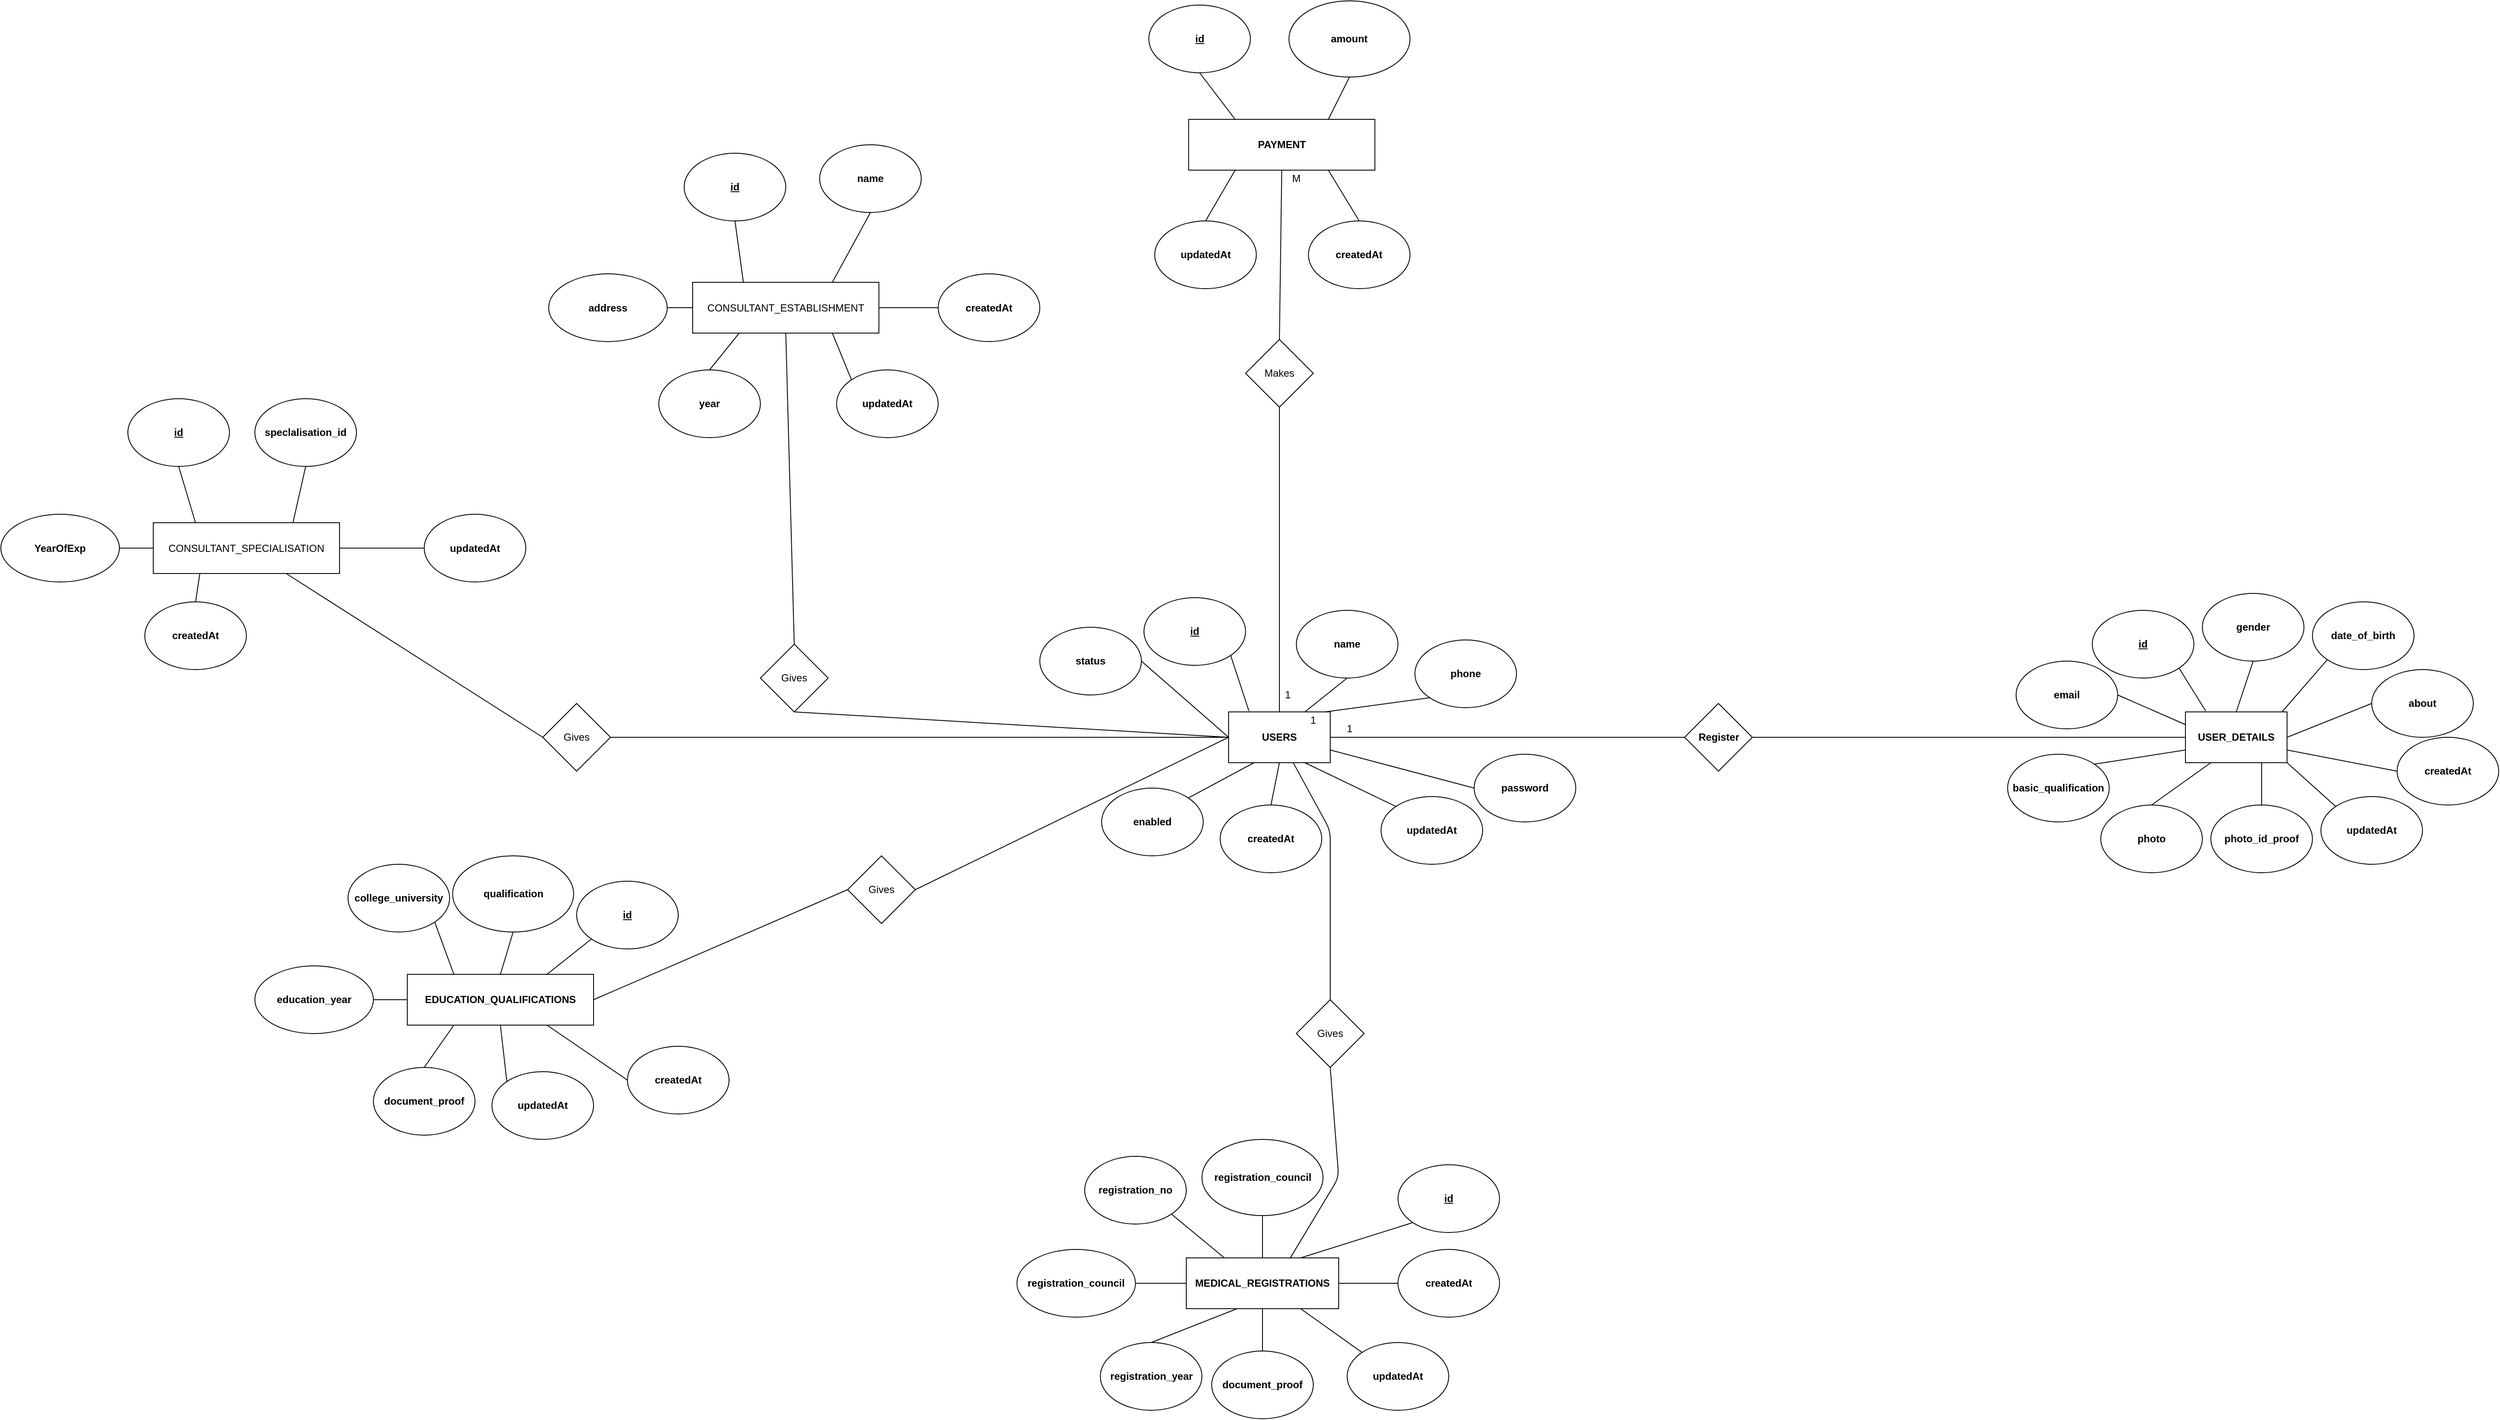 <mxfile version="14.4.8" type="github">
  <diagram id="xCUNFjOkvXkAdmCDQcSl" name="Page-1">
    <mxGraphModel dx="5246" dy="2993" grid="1" gridSize="10" guides="1" tooltips="1" connect="1" arrows="1" fold="1" page="1" pageScale="1" pageWidth="827" pageHeight="1169" math="0" shadow="0">
      <root>
        <mxCell id="0" />
        <mxCell id="1" parent="0" />
        <mxCell id="mNS4h6scgJhuOr-iy2WU-1" value="&lt;b&gt;status&lt;/b&gt;" style="ellipse;whiteSpace=wrap;html=1;" parent="1" vertex="1">
          <mxGeometry x="-413" y="-130" width="120" height="80" as="geometry" />
        </mxCell>
        <mxCell id="mNS4h6scgJhuOr-iy2WU-2" value="&lt;span&gt;&lt;b&gt;USERS&lt;/b&gt;&lt;/span&gt;" style="rounded=0;whiteSpace=wrap;html=1;" parent="1" vertex="1">
          <mxGeometry x="-190" y="-30" width="120" height="60" as="geometry" />
        </mxCell>
        <mxCell id="mNS4h6scgJhuOr-iy2WU-3" value="" style="endArrow=none;html=1;entryX=0;entryY=0.5;entryDx=0;entryDy=0;exitX=1;exitY=0.5;exitDx=0;exitDy=0;" parent="1" source="mNS4h6scgJhuOr-iy2WU-1" target="mNS4h6scgJhuOr-iy2WU-2" edge="1">
          <mxGeometry width="50" height="50" relative="1" as="geometry">
            <mxPoint x="-270" y="310" as="sourcePoint" />
            <mxPoint x="-220" y="260" as="targetPoint" />
          </mxGeometry>
        </mxCell>
        <mxCell id="mNS4h6scgJhuOr-iy2WU-4" value="" style="endArrow=none;html=1;entryX=0.5;entryY=1;entryDx=0;entryDy=0;exitX=0.75;exitY=0;exitDx=0;exitDy=0;" parent="1" source="mNS4h6scgJhuOr-iy2WU-2" target="mNS4h6scgJhuOr-iy2WU-17" edge="1">
          <mxGeometry width="50" height="50" relative="1" as="geometry">
            <mxPoint x="-250" y="-20" as="sourcePoint" />
            <mxPoint x="-200" y="-70" as="targetPoint" />
          </mxGeometry>
        </mxCell>
        <mxCell id="mNS4h6scgJhuOr-iy2WU-5" value="" style="endArrow=none;html=1;entryX=0;entryY=0.5;entryDx=0;entryDy=0;exitX=1;exitY=0.75;exitDx=0;exitDy=0;" parent="1" source="mNS4h6scgJhuOr-iy2WU-2" target="mNS4h6scgJhuOr-iy2WU-12" edge="1">
          <mxGeometry width="50" height="50" relative="1" as="geometry">
            <mxPoint x="-130" y="250" as="sourcePoint" />
            <mxPoint x="-80" y="200" as="targetPoint" />
          </mxGeometry>
        </mxCell>
        <mxCell id="mNS4h6scgJhuOr-iy2WU-6" value="" style="endArrow=none;html=1;entryX=0.5;entryY=1;entryDx=0;entryDy=0;exitX=0.5;exitY=0;exitDx=0;exitDy=0;" parent="1" source="mNS4h6scgJhuOr-iy2WU-18" target="mNS4h6scgJhuOr-iy2WU-2" edge="1">
          <mxGeometry width="50" height="50" relative="1" as="geometry">
            <mxPoint x="-240" y="340" as="sourcePoint" />
            <mxPoint x="-190" y="290" as="targetPoint" />
          </mxGeometry>
        </mxCell>
        <mxCell id="mNS4h6scgJhuOr-iy2WU-7" value="" style="endArrow=none;html=1;entryX=1;entryY=1;entryDx=0;entryDy=0;exitX=0.2;exitY=-0.017;exitDx=0;exitDy=0;exitPerimeter=0;" parent="1" source="mNS4h6scgJhuOr-iy2WU-2" target="mNS4h6scgJhuOr-iy2WU-16" edge="1">
          <mxGeometry width="50" height="50" relative="1" as="geometry">
            <mxPoint x="-230" y="350" as="sourcePoint" />
            <mxPoint x="-180" y="300" as="targetPoint" />
          </mxGeometry>
        </mxCell>
        <mxCell id="mNS4h6scgJhuOr-iy2WU-8" value="" style="endArrow=none;html=1;entryX=0.75;entryY=1;entryDx=0;entryDy=0;exitX=0;exitY=0;exitDx=0;exitDy=0;" parent="1" source="mNS4h6scgJhuOr-iy2WU-14" target="mNS4h6scgJhuOr-iy2WU-2" edge="1">
          <mxGeometry width="50" height="50" relative="1" as="geometry">
            <mxPoint x="-220" y="360" as="sourcePoint" />
            <mxPoint x="-170" y="310" as="targetPoint" />
          </mxGeometry>
        </mxCell>
        <mxCell id="mNS4h6scgJhuOr-iy2WU-9" value="" style="endArrow=none;html=1;entryX=0.25;entryY=1;entryDx=0;entryDy=0;exitX=1;exitY=0;exitDx=0;exitDy=0;" parent="1" source="mNS4h6scgJhuOr-iy2WU-13" target="mNS4h6scgJhuOr-iy2WU-2" edge="1">
          <mxGeometry width="50" height="50" relative="1" as="geometry">
            <mxPoint x="-220" y="220" as="sourcePoint" />
            <mxPoint x="-170" y="170" as="targetPoint" />
          </mxGeometry>
        </mxCell>
        <mxCell id="mNS4h6scgJhuOr-iy2WU-10" value="" style="endArrow=none;html=1;entryX=0;entryY=1;entryDx=0;entryDy=0;exitX=0.95;exitY=0;exitDx=0;exitDy=0;exitPerimeter=0;" parent="1" source="mNS4h6scgJhuOr-iy2WU-2" target="mNS4h6scgJhuOr-iy2WU-15" edge="1">
          <mxGeometry width="50" height="50" relative="1" as="geometry">
            <mxPoint x="-120" y="250" as="sourcePoint" />
            <mxPoint x="-70" y="200" as="targetPoint" />
          </mxGeometry>
        </mxCell>
        <mxCell id="mNS4h6scgJhuOr-iy2WU-12" value="&lt;b&gt;password&lt;/b&gt;" style="ellipse;whiteSpace=wrap;html=1;" parent="1" vertex="1">
          <mxGeometry x="100" y="20" width="120" height="80" as="geometry" />
        </mxCell>
        <mxCell id="mNS4h6scgJhuOr-iy2WU-13" value="&lt;b&gt;enabled&lt;/b&gt;" style="ellipse;whiteSpace=wrap;html=1;" parent="1" vertex="1">
          <mxGeometry x="-340" y="60" width="120" height="80" as="geometry" />
        </mxCell>
        <mxCell id="mNS4h6scgJhuOr-iy2WU-14" value="&lt;b&gt;updatedAt&lt;/b&gt;" style="ellipse;whiteSpace=wrap;html=1;" parent="1" vertex="1">
          <mxGeometry x="-10" y="70" width="120" height="80" as="geometry" />
        </mxCell>
        <mxCell id="mNS4h6scgJhuOr-iy2WU-15" value="&lt;b&gt;phone&lt;/b&gt;" style="ellipse;whiteSpace=wrap;html=1;" parent="1" vertex="1">
          <mxGeometry x="30" y="-115" width="120" height="80" as="geometry" />
        </mxCell>
        <mxCell id="mNS4h6scgJhuOr-iy2WU-16" value="&lt;u&gt;&lt;b&gt;id&lt;/b&gt;&lt;/u&gt;" style="ellipse;whiteSpace=wrap;html=1;" parent="1" vertex="1">
          <mxGeometry x="-290" y="-165" width="120" height="80" as="geometry" />
        </mxCell>
        <mxCell id="mNS4h6scgJhuOr-iy2WU-17" value="&lt;b&gt;name&lt;/b&gt;" style="ellipse;whiteSpace=wrap;html=1;" parent="1" vertex="1">
          <mxGeometry x="-110" y="-150" width="120" height="80" as="geometry" />
        </mxCell>
        <mxCell id="mNS4h6scgJhuOr-iy2WU-18" value="&lt;b&gt;createdAt&lt;/b&gt;" style="ellipse;whiteSpace=wrap;html=1;" parent="1" vertex="1">
          <mxGeometry x="-200" y="80" width="120" height="80" as="geometry" />
        </mxCell>
        <mxCell id="mNS4h6scgJhuOr-iy2WU-19" value="&lt;b&gt;email&lt;/b&gt;" style="ellipse;whiteSpace=wrap;html=1;" parent="1" vertex="1">
          <mxGeometry x="740" y="-90" width="120" height="80" as="geometry" />
        </mxCell>
        <mxCell id="mNS4h6scgJhuOr-iy2WU-20" value="&lt;span&gt;&lt;b&gt;USER_DETAILS&lt;/b&gt;&lt;/span&gt;" style="rounded=0;whiteSpace=wrap;html=1;" parent="1" vertex="1">
          <mxGeometry x="940" y="-30" width="120" height="60" as="geometry" />
        </mxCell>
        <mxCell id="mNS4h6scgJhuOr-iy2WU-21" value="" style="endArrow=none;html=1;entryX=0;entryY=0.25;entryDx=0;entryDy=0;exitX=1;exitY=0.5;exitDx=0;exitDy=0;" parent="1" source="mNS4h6scgJhuOr-iy2WU-19" target="mNS4h6scgJhuOr-iy2WU-20" edge="1">
          <mxGeometry width="50" height="50" relative="1" as="geometry">
            <mxPoint x="860" y="310" as="sourcePoint" />
            <mxPoint x="910" y="260" as="targetPoint" />
          </mxGeometry>
        </mxCell>
        <mxCell id="mNS4h6scgJhuOr-iy2WU-22" value="" style="endArrow=none;html=1;entryX=0.5;entryY=1;entryDx=0;entryDy=0;exitX=0.5;exitY=0;exitDx=0;exitDy=0;" parent="1" source="mNS4h6scgJhuOr-iy2WU-20" target="mNS4h6scgJhuOr-iy2WU-34" edge="1">
          <mxGeometry width="50" height="50" relative="1" as="geometry">
            <mxPoint x="880" y="-20" as="sourcePoint" />
            <mxPoint x="930" y="-70" as="targetPoint" />
          </mxGeometry>
        </mxCell>
        <mxCell id="mNS4h6scgJhuOr-iy2WU-23" value="" style="endArrow=none;html=1;entryX=0;entryY=0.5;entryDx=0;entryDy=0;exitX=1;exitY=0.5;exitDx=0;exitDy=0;" parent="1" source="mNS4h6scgJhuOr-iy2WU-20" target="mNS4h6scgJhuOr-iy2WU-29" edge="1">
          <mxGeometry width="50" height="50" relative="1" as="geometry">
            <mxPoint x="1000" y="250" as="sourcePoint" />
            <mxPoint x="1050" y="200" as="targetPoint" />
          </mxGeometry>
        </mxCell>
        <mxCell id="mNS4h6scgJhuOr-iy2WU-24" value="" style="endArrow=none;html=1;entryX=0.25;entryY=1;entryDx=0;entryDy=0;exitX=0.5;exitY=0;exitDx=0;exitDy=0;" parent="1" source="mNS4h6scgJhuOr-iy2WU-35" target="mNS4h6scgJhuOr-iy2WU-20" edge="1">
          <mxGeometry width="50" height="50" relative="1" as="geometry">
            <mxPoint x="890" y="340" as="sourcePoint" />
            <mxPoint x="940" y="290" as="targetPoint" />
          </mxGeometry>
        </mxCell>
        <mxCell id="mNS4h6scgJhuOr-iy2WU-25" value="" style="endArrow=none;html=1;entryX=1;entryY=1;entryDx=0;entryDy=0;exitX=0.2;exitY=-0.017;exitDx=0;exitDy=0;exitPerimeter=0;" parent="1" source="mNS4h6scgJhuOr-iy2WU-20" target="mNS4h6scgJhuOr-iy2WU-33" edge="1">
          <mxGeometry width="50" height="50" relative="1" as="geometry">
            <mxPoint x="900" y="350" as="sourcePoint" />
            <mxPoint x="950" y="300" as="targetPoint" />
          </mxGeometry>
        </mxCell>
        <mxCell id="mNS4h6scgJhuOr-iy2WU-26" value="" style="endArrow=none;html=1;entryX=0.75;entryY=1;entryDx=0;entryDy=0;exitX=0.5;exitY=0;exitDx=0;exitDy=0;" parent="1" source="mNS4h6scgJhuOr-iy2WU-31" target="mNS4h6scgJhuOr-iy2WU-20" edge="1">
          <mxGeometry width="50" height="50" relative="1" as="geometry">
            <mxPoint x="910" y="360" as="sourcePoint" />
            <mxPoint x="960" y="310" as="targetPoint" />
          </mxGeometry>
        </mxCell>
        <mxCell id="mNS4h6scgJhuOr-iy2WU-27" value="" style="endArrow=none;html=1;entryX=0;entryY=0.75;entryDx=0;entryDy=0;exitX=1;exitY=0;exitDx=0;exitDy=0;" parent="1" source="mNS4h6scgJhuOr-iy2WU-30" target="mNS4h6scgJhuOr-iy2WU-20" edge="1">
          <mxGeometry width="50" height="50" relative="1" as="geometry">
            <mxPoint x="910" y="220" as="sourcePoint" />
            <mxPoint x="960" y="170" as="targetPoint" />
          </mxGeometry>
        </mxCell>
        <mxCell id="mNS4h6scgJhuOr-iy2WU-28" value="" style="endArrow=none;html=1;entryX=0;entryY=1;entryDx=0;entryDy=0;exitX=0.95;exitY=0;exitDx=0;exitDy=0;exitPerimeter=0;" parent="1" source="mNS4h6scgJhuOr-iy2WU-20" target="mNS4h6scgJhuOr-iy2WU-32" edge="1">
          <mxGeometry width="50" height="50" relative="1" as="geometry">
            <mxPoint x="1010" y="250" as="sourcePoint" />
            <mxPoint x="1060" y="200" as="targetPoint" />
          </mxGeometry>
        </mxCell>
        <mxCell id="mNS4h6scgJhuOr-iy2WU-29" value="&lt;b&gt;about&lt;/b&gt;" style="ellipse;whiteSpace=wrap;html=1;" parent="1" vertex="1">
          <mxGeometry x="1160" y="-80" width="120" height="80" as="geometry" />
        </mxCell>
        <mxCell id="mNS4h6scgJhuOr-iy2WU-30" value="&lt;b&gt;basic_qualification&lt;/b&gt;" style="ellipse;whiteSpace=wrap;html=1;" parent="1" vertex="1">
          <mxGeometry x="730" y="20" width="120" height="80" as="geometry" />
        </mxCell>
        <mxCell id="mNS4h6scgJhuOr-iy2WU-31" value="&lt;b&gt;photo_id_proof&lt;/b&gt;" style="ellipse;whiteSpace=wrap;html=1;" parent="1" vertex="1">
          <mxGeometry x="970" y="80" width="120" height="80" as="geometry" />
        </mxCell>
        <mxCell id="mNS4h6scgJhuOr-iy2WU-32" value="&lt;b&gt;date_of_birth&lt;/b&gt;" style="ellipse;whiteSpace=wrap;html=1;" parent="1" vertex="1">
          <mxGeometry x="1090" y="-160" width="120" height="80" as="geometry" />
        </mxCell>
        <mxCell id="mNS4h6scgJhuOr-iy2WU-33" value="&lt;u&gt;&lt;b&gt;id&lt;/b&gt;&lt;/u&gt;" style="ellipse;whiteSpace=wrap;html=1;" parent="1" vertex="1">
          <mxGeometry x="830" y="-150" width="120" height="80" as="geometry" />
        </mxCell>
        <mxCell id="mNS4h6scgJhuOr-iy2WU-34" value="&lt;b&gt;gender&lt;/b&gt;" style="ellipse;whiteSpace=wrap;html=1;" parent="1" vertex="1">
          <mxGeometry x="960" y="-170" width="120" height="80" as="geometry" />
        </mxCell>
        <mxCell id="mNS4h6scgJhuOr-iy2WU-35" value="&lt;b&gt;photo&lt;/b&gt;" style="ellipse;whiteSpace=wrap;html=1;" parent="1" vertex="1">
          <mxGeometry x="840" y="80" width="120" height="80" as="geometry" />
        </mxCell>
        <mxCell id="mNS4h6scgJhuOr-iy2WU-36" value="&lt;b&gt;updatedAt&lt;/b&gt;" style="ellipse;whiteSpace=wrap;html=1;" parent="1" vertex="1">
          <mxGeometry x="1100" y="70" width="120" height="80" as="geometry" />
        </mxCell>
        <mxCell id="mNS4h6scgJhuOr-iy2WU-37" value="" style="endArrow=none;html=1;entryX=1;entryY=1;entryDx=0;entryDy=0;exitX=0;exitY=0;exitDx=0;exitDy=0;" parent="1" source="mNS4h6scgJhuOr-iy2WU-36" target="mNS4h6scgJhuOr-iy2WU-20" edge="1">
          <mxGeometry width="50" height="50" relative="1" as="geometry">
            <mxPoint x="1050" y="110" as="sourcePoint" />
            <mxPoint x="1040" y="40" as="targetPoint" />
          </mxGeometry>
        </mxCell>
        <mxCell id="mNS4h6scgJhuOr-iy2WU-38" value="&lt;b&gt;createdAt&lt;/b&gt;" style="ellipse;whiteSpace=wrap;html=1;" parent="1" vertex="1">
          <mxGeometry x="1190" width="120" height="80" as="geometry" />
        </mxCell>
        <mxCell id="mNS4h6scgJhuOr-iy2WU-39" value="" style="endArrow=none;html=1;entryX=1;entryY=0.75;entryDx=0;entryDy=0;exitX=0;exitY=0.5;exitDx=0;exitDy=0;" parent="1" source="mNS4h6scgJhuOr-iy2WU-38" target="mNS4h6scgJhuOr-iy2WU-20" edge="1">
          <mxGeometry width="50" height="50" relative="1" as="geometry">
            <mxPoint x="1190" y="30" as="sourcePoint" />
            <mxPoint x="1070" y="40" as="targetPoint" />
          </mxGeometry>
        </mxCell>
        <mxCell id="mNS4h6scgJhuOr-iy2WU-41" value="&lt;b&gt;MEDICAL_REGISTRATIONS&lt;/b&gt;" style="rounded=0;whiteSpace=wrap;html=1;" parent="1" vertex="1">
          <mxGeometry x="-240" y="615" width="180" height="60" as="geometry" />
        </mxCell>
        <mxCell id="mNS4h6scgJhuOr-iy2WU-43" value="" style="endArrow=none;html=1;entryX=1;entryY=1;entryDx=0;entryDy=0;exitX=0.25;exitY=0;exitDx=0;exitDy=0;" parent="1" source="mNS4h6scgJhuOr-iy2WU-41" target="mNS4h6scgJhuOr-iy2WU-55" edge="1">
          <mxGeometry width="50" height="50" relative="1" as="geometry">
            <mxPoint x="-280" y="625" as="sourcePoint" />
            <mxPoint x="-230" y="575" as="targetPoint" />
          </mxGeometry>
        </mxCell>
        <mxCell id="mNS4h6scgJhuOr-iy2WU-44" value="" style="endArrow=none;html=1;entryX=0;entryY=0.5;entryDx=0;entryDy=0;exitX=0;exitY=0.5;exitDx=0;exitDy=0;" parent="1" source="mNS4h6scgJhuOr-iy2WU-41" target="mNS4h6scgJhuOr-iy2WU-50" edge="1">
          <mxGeometry width="50" height="50" relative="1" as="geometry">
            <mxPoint x="-160" y="895" as="sourcePoint" />
            <mxPoint x="-110" y="845" as="targetPoint" />
          </mxGeometry>
        </mxCell>
        <mxCell id="mNS4h6scgJhuOr-iy2WU-45" value="" style="endArrow=none;html=1;exitX=0.5;exitY=0;exitDx=0;exitDy=0;entryX=0.5;entryY=1;entryDx=0;entryDy=0;" parent="1" source="mNS4h6scgJhuOr-iy2WU-56" target="mNS4h6scgJhuOr-iy2WU-41" edge="1">
          <mxGeometry width="50" height="50" relative="1" as="geometry">
            <mxPoint x="-270" y="985" as="sourcePoint" />
            <mxPoint x="-110" y="675" as="targetPoint" />
          </mxGeometry>
        </mxCell>
        <mxCell id="mNS4h6scgJhuOr-iy2WU-46" value="" style="endArrow=none;html=1;entryX=0;entryY=1;entryDx=0;entryDy=0;exitX=0.75;exitY=0;exitDx=0;exitDy=0;" parent="1" source="mNS4h6scgJhuOr-iy2WU-41" target="mNS4h6scgJhuOr-iy2WU-54" edge="1">
          <mxGeometry width="50" height="50" relative="1" as="geometry">
            <mxPoint x="-80" y="605" as="sourcePoint" />
            <mxPoint x="-210" y="945" as="targetPoint" />
          </mxGeometry>
        </mxCell>
        <mxCell id="mNS4h6scgJhuOr-iy2WU-47" value="" style="endArrow=none;html=1;exitX=0.5;exitY=0;exitDx=0;exitDy=0;" parent="1" source="mNS4h6scgJhuOr-iy2WU-52" edge="1">
          <mxGeometry width="50" height="50" relative="1" as="geometry">
            <mxPoint x="-250" y="1005" as="sourcePoint" />
            <mxPoint x="-180" y="675" as="targetPoint" />
          </mxGeometry>
        </mxCell>
        <mxCell id="mNS4h6scgJhuOr-iy2WU-49" value="" style="endArrow=none;html=1;entryX=0.5;entryY=1;entryDx=0;entryDy=0;exitX=0.5;exitY=0;exitDx=0;exitDy=0;" parent="1" source="mNS4h6scgJhuOr-iy2WU-41" target="mNS4h6scgJhuOr-iy2WU-53" edge="1">
          <mxGeometry width="50" height="50" relative="1" as="geometry">
            <mxPoint x="-150" y="895" as="sourcePoint" />
            <mxPoint x="-100" y="845" as="targetPoint" />
          </mxGeometry>
        </mxCell>
        <mxCell id="mNS4h6scgJhuOr-iy2WU-50" value="&lt;b&gt;registration_council&lt;/b&gt;" style="ellipse;whiteSpace=wrap;html=1;" parent="1" vertex="1">
          <mxGeometry x="-440" y="605" width="140" height="80" as="geometry" />
        </mxCell>
        <mxCell id="mNS4h6scgJhuOr-iy2WU-52" value="&lt;b&gt;registration_year&lt;/b&gt;" style="ellipse;whiteSpace=wrap;html=1;" parent="1" vertex="1">
          <mxGeometry x="-341.5" y="715" width="120" height="80" as="geometry" />
        </mxCell>
        <mxCell id="mNS4h6scgJhuOr-iy2WU-53" value="&lt;b&gt;registration_council&lt;/b&gt;" style="ellipse;whiteSpace=wrap;html=1;" parent="1" vertex="1">
          <mxGeometry x="-221.5" y="475" width="143" height="90" as="geometry" />
        </mxCell>
        <mxCell id="mNS4h6scgJhuOr-iy2WU-54" value="&lt;u&gt;&lt;b&gt;id&lt;/b&gt;&lt;/u&gt;" style="ellipse;whiteSpace=wrap;html=1;" parent="1" vertex="1">
          <mxGeometry x="10" y="505" width="120" height="80" as="geometry" />
        </mxCell>
        <mxCell id="mNS4h6scgJhuOr-iy2WU-55" value="&lt;b&gt;registration_no&lt;/b&gt;" style="ellipse;whiteSpace=wrap;html=1;" parent="1" vertex="1">
          <mxGeometry x="-360" y="495" width="120" height="80" as="geometry" />
        </mxCell>
        <mxCell id="mNS4h6scgJhuOr-iy2WU-56" value="&lt;b&gt;document_proof&lt;/b&gt;" style="ellipse;whiteSpace=wrap;html=1;" parent="1" vertex="1">
          <mxGeometry x="-210" y="725" width="120" height="80" as="geometry" />
        </mxCell>
        <mxCell id="mNS4h6scgJhuOr-iy2WU-57" value="&lt;b&gt;updatedAt&lt;/b&gt;" style="ellipse;whiteSpace=wrap;html=1;" parent="1" vertex="1">
          <mxGeometry x="-50" y="715" width="120" height="80" as="geometry" />
        </mxCell>
        <mxCell id="mNS4h6scgJhuOr-iy2WU-58" value="" style="endArrow=none;html=1;entryX=0.75;entryY=1;entryDx=0;entryDy=0;exitX=0;exitY=0;exitDx=0;exitDy=0;" parent="1" source="mNS4h6scgJhuOr-iy2WU-57" target="mNS4h6scgJhuOr-iy2WU-41" edge="1">
          <mxGeometry width="50" height="50" relative="1" as="geometry">
            <mxPoint x="-110" y="755" as="sourcePoint" />
            <mxPoint x="-120" y="685" as="targetPoint" />
          </mxGeometry>
        </mxCell>
        <mxCell id="mNS4h6scgJhuOr-iy2WU-59" value="&lt;b&gt;createdAt&lt;/b&gt;" style="ellipse;whiteSpace=wrap;html=1;" parent="1" vertex="1">
          <mxGeometry x="10" y="605" width="120" height="80" as="geometry" />
        </mxCell>
        <mxCell id="mNS4h6scgJhuOr-iy2WU-60" value="" style="endArrow=none;html=1;entryX=1;entryY=0.5;entryDx=0;entryDy=0;exitX=0;exitY=0.5;exitDx=0;exitDy=0;" parent="1" source="mNS4h6scgJhuOr-iy2WU-59" target="mNS4h6scgJhuOr-iy2WU-41" edge="1">
          <mxGeometry width="50" height="50" relative="1" as="geometry">
            <mxPoint x="30" y="675" as="sourcePoint" />
            <mxPoint x="-90" y="685" as="targetPoint" />
          </mxGeometry>
        </mxCell>
        <mxCell id="mNS4h6scgJhuOr-iy2WU-61" value="&lt;b&gt;EDUCATION_QUALIFICATIONS&lt;/b&gt;" style="rounded=0;whiteSpace=wrap;html=1;" parent="1" vertex="1">
          <mxGeometry x="-1160" y="280" width="220" height="60" as="geometry" />
        </mxCell>
        <mxCell id="mNS4h6scgJhuOr-iy2WU-62" value="" style="endArrow=none;html=1;entryX=1;entryY=1;entryDx=0;entryDy=0;exitX=0.25;exitY=0;exitDx=0;exitDy=0;" parent="1" source="mNS4h6scgJhuOr-iy2WU-61" target="mNS4h6scgJhuOr-iy2WU-72" edge="1">
          <mxGeometry width="50" height="50" relative="1" as="geometry">
            <mxPoint x="-1180" y="290" as="sourcePoint" />
            <mxPoint x="-1130" y="240" as="targetPoint" />
          </mxGeometry>
        </mxCell>
        <mxCell id="mNS4h6scgJhuOr-iy2WU-63" value="" style="endArrow=none;html=1;entryX=0;entryY=0.5;entryDx=0;entryDy=0;exitX=0;exitY=0.5;exitDx=0;exitDy=0;" parent="1" source="mNS4h6scgJhuOr-iy2WU-61" target="mNS4h6scgJhuOr-iy2WU-68" edge="1">
          <mxGeometry width="50" height="50" relative="1" as="geometry">
            <mxPoint x="-1060" y="560" as="sourcePoint" />
            <mxPoint x="-1010" y="510" as="targetPoint" />
          </mxGeometry>
        </mxCell>
        <mxCell id="mNS4h6scgJhuOr-iy2WU-64" value="" style="endArrow=none;html=1;exitX=0.5;exitY=0;exitDx=0;exitDy=0;entryX=0.25;entryY=1;entryDx=0;entryDy=0;" parent="1" source="mNS4h6scgJhuOr-iy2WU-73" target="mNS4h6scgJhuOr-iy2WU-61" edge="1">
          <mxGeometry width="50" height="50" relative="1" as="geometry">
            <mxPoint x="-1170" y="650" as="sourcePoint" />
            <mxPoint x="-1010" y="340" as="targetPoint" />
          </mxGeometry>
        </mxCell>
        <mxCell id="mNS4h6scgJhuOr-iy2WU-65" value="" style="endArrow=none;html=1;entryX=0;entryY=1;entryDx=0;entryDy=0;exitX=0.75;exitY=0;exitDx=0;exitDy=0;" parent="1" source="mNS4h6scgJhuOr-iy2WU-61" target="mNS4h6scgJhuOr-iy2WU-71" edge="1">
          <mxGeometry width="50" height="50" relative="1" as="geometry">
            <mxPoint x="-980" y="270" as="sourcePoint" />
            <mxPoint x="-1110" y="610" as="targetPoint" />
          </mxGeometry>
        </mxCell>
        <mxCell id="mNS4h6scgJhuOr-iy2WU-67" value="" style="endArrow=none;html=1;entryX=0.5;entryY=1;entryDx=0;entryDy=0;exitX=0.5;exitY=0;exitDx=0;exitDy=0;" parent="1" source="mNS4h6scgJhuOr-iy2WU-61" target="mNS4h6scgJhuOr-iy2WU-70" edge="1">
          <mxGeometry width="50" height="50" relative="1" as="geometry">
            <mxPoint x="-1050" y="560" as="sourcePoint" />
            <mxPoint x="-1000" y="510" as="targetPoint" />
          </mxGeometry>
        </mxCell>
        <mxCell id="mNS4h6scgJhuOr-iy2WU-68" value="&lt;b&gt;education_year&lt;/b&gt;" style="ellipse;whiteSpace=wrap;html=1;" parent="1" vertex="1">
          <mxGeometry x="-1340" y="270" width="140" height="80" as="geometry" />
        </mxCell>
        <mxCell id="mNS4h6scgJhuOr-iy2WU-70" value="&lt;b&gt;qualification&lt;/b&gt;" style="ellipse;whiteSpace=wrap;html=1;" parent="1" vertex="1">
          <mxGeometry x="-1106.5" y="140" width="143" height="90" as="geometry" />
        </mxCell>
        <mxCell id="mNS4h6scgJhuOr-iy2WU-71" value="&lt;u&gt;&lt;b&gt;id&lt;/b&gt;&lt;/u&gt;" style="ellipse;whiteSpace=wrap;html=1;" parent="1" vertex="1">
          <mxGeometry x="-960" y="170" width="120" height="80" as="geometry" />
        </mxCell>
        <mxCell id="mNS4h6scgJhuOr-iy2WU-72" value="&lt;b&gt;college_university&lt;/b&gt;" style="ellipse;whiteSpace=wrap;html=1;" parent="1" vertex="1">
          <mxGeometry x="-1230" y="150" width="120" height="80" as="geometry" />
        </mxCell>
        <mxCell id="mNS4h6scgJhuOr-iy2WU-73" value="&lt;b&gt;document_proof&lt;/b&gt;" style="ellipse;whiteSpace=wrap;html=1;" parent="1" vertex="1">
          <mxGeometry x="-1200" y="390" width="120" height="80" as="geometry" />
        </mxCell>
        <mxCell id="mNS4h6scgJhuOr-iy2WU-74" value="&lt;b&gt;updatedAt&lt;/b&gt;" style="ellipse;whiteSpace=wrap;html=1;" parent="1" vertex="1">
          <mxGeometry x="-1060" y="395" width="120" height="80" as="geometry" />
        </mxCell>
        <mxCell id="mNS4h6scgJhuOr-iy2WU-75" value="" style="endArrow=none;html=1;entryX=0.5;entryY=1;entryDx=0;entryDy=0;exitX=0;exitY=0;exitDx=0;exitDy=0;" parent="1" source="mNS4h6scgJhuOr-iy2WU-74" target="mNS4h6scgJhuOr-iy2WU-61" edge="1">
          <mxGeometry width="50" height="50" relative="1" as="geometry">
            <mxPoint x="-1010" y="420" as="sourcePoint" />
            <mxPoint x="-1020" y="350" as="targetPoint" />
          </mxGeometry>
        </mxCell>
        <mxCell id="mNS4h6scgJhuOr-iy2WU-76" value="&lt;b&gt;createdAt&lt;/b&gt;" style="ellipse;whiteSpace=wrap;html=1;" parent="1" vertex="1">
          <mxGeometry x="-900" y="365" width="120" height="80" as="geometry" />
        </mxCell>
        <mxCell id="mNS4h6scgJhuOr-iy2WU-77" value="" style="endArrow=none;html=1;entryX=0.75;entryY=1;entryDx=0;entryDy=0;exitX=0;exitY=0.5;exitDx=0;exitDy=0;" parent="1" source="mNS4h6scgJhuOr-iy2WU-76" target="mNS4h6scgJhuOr-iy2WU-61" edge="1">
          <mxGeometry width="50" height="50" relative="1" as="geometry">
            <mxPoint x="-870" y="340" as="sourcePoint" />
            <mxPoint x="-990" y="350" as="targetPoint" />
          </mxGeometry>
        </mxCell>
        <mxCell id="-LMKMiagCElDo1qkPN0c-31" value="&lt;b&gt;Register&lt;/b&gt;" style="rhombus;whiteSpace=wrap;html=1;" vertex="1" parent="1">
          <mxGeometry x="348.5" y="-40" width="80" height="80" as="geometry" />
        </mxCell>
        <mxCell id="-LMKMiagCElDo1qkPN0c-33" value="" style="endArrow=none;html=1;entryX=1;entryY=0.5;entryDx=0;entryDy=0;exitX=0;exitY=0.5;exitDx=0;exitDy=0;" edge="1" parent="1" source="-LMKMiagCElDo1qkPN0c-31" target="mNS4h6scgJhuOr-iy2WU-2">
          <mxGeometry width="50" height="50" relative="1" as="geometry">
            <mxPoint x="20" y="90.0" as="sourcePoint" />
            <mxPoint x="-60" y="75.0" as="targetPoint" />
          </mxGeometry>
        </mxCell>
        <mxCell id="-LMKMiagCElDo1qkPN0c-34" value="" style="endArrow=none;html=1;entryX=0;entryY=0.5;entryDx=0;entryDy=0;exitX=1;exitY=0.5;exitDx=0;exitDy=0;" edge="1" parent="1" source="-LMKMiagCElDo1qkPN0c-31" target="mNS4h6scgJhuOr-iy2WU-20">
          <mxGeometry width="50" height="50" relative="1" as="geometry">
            <mxPoint x="286" y="140.0" as="sourcePoint" />
            <mxPoint x="691" y="140.0" as="targetPoint" />
          </mxGeometry>
        </mxCell>
        <mxCell id="-LMKMiagCElDo1qkPN0c-37" value="Gives" style="rhombus;whiteSpace=wrap;html=1;" vertex="1" parent="1">
          <mxGeometry x="-640" y="140" width="80" height="80" as="geometry" />
        </mxCell>
        <mxCell id="-LMKMiagCElDo1qkPN0c-38" value="Gives" style="rhombus;whiteSpace=wrap;html=1;" vertex="1" parent="1">
          <mxGeometry x="-110" y="310" width="80" height="80" as="geometry" />
        </mxCell>
        <mxCell id="-LMKMiagCElDo1qkPN0c-44" value="" style="endArrow=none;html=1;exitX=0.635;exitY=0.997;exitDx=0;exitDy=0;entryX=0.5;entryY=0;entryDx=0;entryDy=0;exitPerimeter=0;" edge="1" parent="1" source="mNS4h6scgJhuOr-iy2WU-2" target="-LMKMiagCElDo1qkPN0c-38">
          <mxGeometry width="50" height="50" relative="1" as="geometry">
            <mxPoint x="-60" y="10" as="sourcePoint" />
            <mxPoint x="-130" y="270" as="targetPoint" />
            <Array as="points">
              <mxPoint x="-70" y="110" />
            </Array>
          </mxGeometry>
        </mxCell>
        <mxCell id="-LMKMiagCElDo1qkPN0c-45" value="" style="endArrow=none;html=1;exitX=0.5;exitY=1;exitDx=0;exitDy=0;entryX=0.68;entryY=0.013;entryDx=0;entryDy=0;entryPerimeter=0;" edge="1" parent="1" source="-LMKMiagCElDo1qkPN0c-38" target="mNS4h6scgJhuOr-iy2WU-41">
          <mxGeometry width="50" height="50" relative="1" as="geometry">
            <mxPoint x="-40" y="260" as="sourcePoint" />
            <mxPoint x="-130" y="614" as="targetPoint" />
            <Array as="points">
              <mxPoint x="-60" y="520" />
            </Array>
          </mxGeometry>
        </mxCell>
        <mxCell id="-LMKMiagCElDo1qkPN0c-55" value="&lt;b&gt;PAYMENT&lt;/b&gt;" style="rounded=0;whiteSpace=wrap;html=1;" vertex="1" parent="1">
          <mxGeometry x="-237.25" y="-730" width="220" height="60" as="geometry" />
        </mxCell>
        <mxCell id="-LMKMiagCElDo1qkPN0c-56" value="" style="endArrow=none;html=1;entryX=0.5;entryY=1;entryDx=0;entryDy=0;exitX=0.25;exitY=0;exitDx=0;exitDy=0;" edge="1" parent="1" source="-LMKMiagCElDo1qkPN0c-55" target="-LMKMiagCElDo1qkPN0c-64">
          <mxGeometry width="50" height="50" relative="1" as="geometry">
            <mxPoint x="-257.25" y="-720" as="sourcePoint" />
            <mxPoint x="-207.25" y="-770" as="targetPoint" />
          </mxGeometry>
        </mxCell>
        <mxCell id="-LMKMiagCElDo1qkPN0c-60" value="" style="endArrow=none;html=1;entryX=0.5;entryY=1;entryDx=0;entryDy=0;exitX=0.75;exitY=0;exitDx=0;exitDy=0;" edge="1" parent="1" source="-LMKMiagCElDo1qkPN0c-55" target="-LMKMiagCElDo1qkPN0c-62">
          <mxGeometry width="50" height="50" relative="1" as="geometry">
            <mxPoint x="-127.25" y="-450" as="sourcePoint" />
            <mxPoint x="-77.25" y="-500" as="targetPoint" />
          </mxGeometry>
        </mxCell>
        <mxCell id="-LMKMiagCElDo1qkPN0c-62" value="&lt;b&gt;amount&lt;/b&gt;" style="ellipse;whiteSpace=wrap;html=1;" vertex="1" parent="1">
          <mxGeometry x="-118.75" y="-870" width="143" height="90" as="geometry" />
        </mxCell>
        <mxCell id="-LMKMiagCElDo1qkPN0c-64" value="&lt;b&gt;&lt;u&gt;id&lt;/u&gt;&lt;/b&gt;" style="ellipse;whiteSpace=wrap;html=1;" vertex="1" parent="1">
          <mxGeometry x="-284.25" y="-865" width="120" height="80" as="geometry" />
        </mxCell>
        <mxCell id="-LMKMiagCElDo1qkPN0c-66" value="&lt;b&gt;updatedAt&lt;/b&gt;" style="ellipse;whiteSpace=wrap;html=1;" vertex="1" parent="1">
          <mxGeometry x="-277.25" y="-610" width="120" height="80" as="geometry" />
        </mxCell>
        <mxCell id="-LMKMiagCElDo1qkPN0c-67" value="" style="endArrow=none;html=1;entryX=0.25;entryY=1;entryDx=0;entryDy=0;exitX=0.5;exitY=0;exitDx=0;exitDy=0;" edge="1" parent="1" source="-LMKMiagCElDo1qkPN0c-66" target="-LMKMiagCElDo1qkPN0c-55">
          <mxGeometry width="50" height="50" relative="1" as="geometry">
            <mxPoint x="-87.25" y="-590" as="sourcePoint" />
            <mxPoint x="-97.25" y="-660" as="targetPoint" />
          </mxGeometry>
        </mxCell>
        <mxCell id="-LMKMiagCElDo1qkPN0c-68" value="&lt;b&gt;createdAt&lt;/b&gt;" style="ellipse;whiteSpace=wrap;html=1;" vertex="1" parent="1">
          <mxGeometry x="-95.75" y="-610" width="120" height="80" as="geometry" />
        </mxCell>
        <mxCell id="-LMKMiagCElDo1qkPN0c-69" value="" style="endArrow=none;html=1;entryX=0.75;entryY=1;entryDx=0;entryDy=0;exitX=0.5;exitY=0;exitDx=0;exitDy=0;" edge="1" parent="1" source="-LMKMiagCElDo1qkPN0c-68" target="-LMKMiagCElDo1qkPN0c-55">
          <mxGeometry width="50" height="50" relative="1" as="geometry">
            <mxPoint x="52.75" y="-670" as="sourcePoint" />
            <mxPoint x="-67.25" y="-660" as="targetPoint" />
          </mxGeometry>
        </mxCell>
        <mxCell id="-LMKMiagCElDo1qkPN0c-70" value="Makes" style="rhombus;whiteSpace=wrap;html=1;" vertex="1" parent="1">
          <mxGeometry x="-170" y="-470" width="80" height="80" as="geometry" />
        </mxCell>
        <mxCell id="-LMKMiagCElDo1qkPN0c-71" value="" style="endArrow=none;html=1;entryX=0.5;entryY=0;entryDx=0;entryDy=0;exitX=0.5;exitY=1;exitDx=0;exitDy=0;" edge="1" parent="1" source="-LMKMiagCElDo1qkPN0c-70" target="mNS4h6scgJhuOr-iy2WU-2">
          <mxGeometry width="50" height="50" relative="1" as="geometry">
            <mxPoint x="358.5" y="10.0" as="sourcePoint" />
            <mxPoint x="-60" y="10.0" as="targetPoint" />
          </mxGeometry>
        </mxCell>
        <mxCell id="-LMKMiagCElDo1qkPN0c-72" value="" style="endArrow=none;html=1;entryX=0.5;entryY=1;entryDx=0;entryDy=0;exitX=0.5;exitY=0;exitDx=0;exitDy=0;" edge="1" parent="1" source="-LMKMiagCElDo1qkPN0c-70" target="-LMKMiagCElDo1qkPN0c-55">
          <mxGeometry width="50" height="50" relative="1" as="geometry">
            <mxPoint x="430" y="-160.0" as="sourcePoint" />
            <mxPoint x="-60" y="-5.0" as="targetPoint" />
          </mxGeometry>
        </mxCell>
        <mxCell id="-LMKMiagCElDo1qkPN0c-75" value="" style="endArrow=none;html=1;exitX=1;exitY=0.5;exitDx=0;exitDy=0;entryX=0;entryY=0.5;entryDx=0;entryDy=0;" edge="1" parent="1" source="mNS4h6scgJhuOr-iy2WU-61" target="-LMKMiagCElDo1qkPN0c-37">
          <mxGeometry width="50" height="50" relative="1" as="geometry">
            <mxPoint x="-880" y="100" as="sourcePoint" />
            <mxPoint x="-640" y="-5" as="targetPoint" />
          </mxGeometry>
        </mxCell>
        <mxCell id="-LMKMiagCElDo1qkPN0c-76" value="" style="endArrow=none;html=1;exitX=1;exitY=0.5;exitDx=0;exitDy=0;" edge="1" parent="1" source="-LMKMiagCElDo1qkPN0c-37">
          <mxGeometry width="50" height="50" relative="1" as="geometry">
            <mxPoint x="-870" y="120" as="sourcePoint" />
            <mxPoint x="-190" as="targetPoint" />
          </mxGeometry>
        </mxCell>
        <mxCell id="-LMKMiagCElDo1qkPN0c-78" value="1" style="text;html=1;strokeColor=none;fillColor=none;align=center;verticalAlign=middle;whiteSpace=wrap;rounded=0;" vertex="1" parent="1">
          <mxGeometry x="-140" y="-60" width="40" height="20" as="geometry" />
        </mxCell>
        <mxCell id="-LMKMiagCElDo1qkPN0c-79" value="M" style="text;html=1;strokeColor=none;fillColor=none;align=center;verticalAlign=middle;whiteSpace=wrap;rounded=0;" vertex="1" parent="1">
          <mxGeometry x="-130" y="-670" width="40" height="20" as="geometry" />
        </mxCell>
        <mxCell id="-LMKMiagCElDo1qkPN0c-80" value="1" style="text;html=1;strokeColor=none;fillColor=none;align=center;verticalAlign=middle;whiteSpace=wrap;rounded=0;" vertex="1" parent="1">
          <mxGeometry x="-67.25" y="-20" width="40" height="20" as="geometry" />
        </mxCell>
        <mxCell id="-LMKMiagCElDo1qkPN0c-81" value="1" style="text;html=1;strokeColor=none;fillColor=none;align=center;verticalAlign=middle;whiteSpace=wrap;rounded=0;" vertex="1" parent="1">
          <mxGeometry x="-110" y="-30" width="40" height="20" as="geometry" />
        </mxCell>
        <mxCell id="-LMKMiagCElDo1qkPN0c-88" value="CONSULTANT_ESTABLISHMENT" style="rounded=0;whiteSpace=wrap;html=1;" vertex="1" parent="1">
          <mxGeometry x="-823" y="-537.5" width="220" height="60" as="geometry" />
        </mxCell>
        <mxCell id="-LMKMiagCElDo1qkPN0c-89" value="" style="endArrow=none;html=1;entryX=0.5;entryY=1;entryDx=0;entryDy=0;exitX=0.75;exitY=0;exitDx=0;exitDy=0;" edge="1" parent="1" source="-LMKMiagCElDo1qkPN0c-88" target="-LMKMiagCElDo1qkPN0c-97">
          <mxGeometry width="50" height="50" relative="1" as="geometry">
            <mxPoint x="-653" y="-542" as="sourcePoint" />
            <mxPoint x="-783" y="-577.5" as="targetPoint" />
          </mxGeometry>
        </mxCell>
        <mxCell id="-LMKMiagCElDo1qkPN0c-90" value="" style="endArrow=none;html=1;entryX=0;entryY=0.5;entryDx=0;entryDy=0;exitX=0;exitY=0.5;exitDx=0;exitDy=0;" edge="1" parent="1" source="-LMKMiagCElDo1qkPN0c-88" target="-LMKMiagCElDo1qkPN0c-94">
          <mxGeometry width="50" height="50" relative="1" as="geometry">
            <mxPoint x="-713" y="-257.5" as="sourcePoint" />
            <mxPoint x="-663" y="-307.5" as="targetPoint" />
          </mxGeometry>
        </mxCell>
        <mxCell id="-LMKMiagCElDo1qkPN0c-91" value="" style="endArrow=none;html=1;exitX=0.5;exitY=0;exitDx=0;exitDy=0;entryX=0.25;entryY=1;entryDx=0;entryDy=0;" edge="1" parent="1" source="-LMKMiagCElDo1qkPN0c-98" target="-LMKMiagCElDo1qkPN0c-88">
          <mxGeometry width="50" height="50" relative="1" as="geometry">
            <mxPoint x="-823" y="-167.5" as="sourcePoint" />
            <mxPoint x="-663" y="-477.5" as="targetPoint" />
          </mxGeometry>
        </mxCell>
        <mxCell id="-LMKMiagCElDo1qkPN0c-92" value="" style="endArrow=none;html=1;entryX=0.5;entryY=1;entryDx=0;entryDy=0;" edge="1" parent="1" target="-LMKMiagCElDo1qkPN0c-96">
          <mxGeometry width="50" height="50" relative="1" as="geometry">
            <mxPoint x="-763" y="-537" as="sourcePoint" />
            <mxPoint x="-763" y="-207.5" as="targetPoint" />
          </mxGeometry>
        </mxCell>
        <mxCell id="-LMKMiagCElDo1qkPN0c-94" value="&lt;b&gt;address&lt;/b&gt;" style="ellipse;whiteSpace=wrap;html=1;" vertex="1" parent="1">
          <mxGeometry x="-993" y="-547.5" width="140" height="80" as="geometry" />
        </mxCell>
        <mxCell id="-LMKMiagCElDo1qkPN0c-96" value="&lt;u&gt;&lt;b&gt;id&lt;/b&gt;&lt;/u&gt;" style="ellipse;whiteSpace=wrap;html=1;" vertex="1" parent="1">
          <mxGeometry x="-833" y="-690" width="120" height="80" as="geometry" />
        </mxCell>
        <mxCell id="-LMKMiagCElDo1qkPN0c-97" value="&lt;b&gt;name&lt;/b&gt;" style="ellipse;whiteSpace=wrap;html=1;" vertex="1" parent="1">
          <mxGeometry x="-673" y="-700" width="120" height="80" as="geometry" />
        </mxCell>
        <mxCell id="-LMKMiagCElDo1qkPN0c-98" value="&lt;b&gt;year&lt;/b&gt;" style="ellipse;whiteSpace=wrap;html=1;" vertex="1" parent="1">
          <mxGeometry x="-863" y="-434" width="120" height="80" as="geometry" />
        </mxCell>
        <mxCell id="-LMKMiagCElDo1qkPN0c-99" value="&lt;b&gt;updatedAt&lt;/b&gt;" style="ellipse;whiteSpace=wrap;html=1;" vertex="1" parent="1">
          <mxGeometry x="-653" y="-434" width="120" height="80" as="geometry" />
        </mxCell>
        <mxCell id="-LMKMiagCElDo1qkPN0c-100" value="" style="endArrow=none;html=1;entryX=0.75;entryY=1;entryDx=0;entryDy=0;exitX=0;exitY=0;exitDx=0;exitDy=0;" edge="1" parent="1" source="-LMKMiagCElDo1qkPN0c-99" target="-LMKMiagCElDo1qkPN0c-88">
          <mxGeometry width="50" height="50" relative="1" as="geometry">
            <mxPoint x="-663" y="-397.5" as="sourcePoint" />
            <mxPoint x="-673" y="-467.5" as="targetPoint" />
          </mxGeometry>
        </mxCell>
        <mxCell id="-LMKMiagCElDo1qkPN0c-101" value="&lt;b&gt;createdAt&lt;/b&gt;" style="ellipse;whiteSpace=wrap;html=1;" vertex="1" parent="1">
          <mxGeometry x="-533" y="-547.5" width="120" height="80" as="geometry" />
        </mxCell>
        <mxCell id="-LMKMiagCElDo1qkPN0c-102" value="" style="endArrow=none;html=1;entryX=1;entryY=0.5;entryDx=0;entryDy=0;exitX=0;exitY=0.5;exitDx=0;exitDy=0;" edge="1" parent="1" source="-LMKMiagCElDo1qkPN0c-101" target="-LMKMiagCElDo1qkPN0c-88">
          <mxGeometry width="50" height="50" relative="1" as="geometry">
            <mxPoint x="-523" y="-477.5" as="sourcePoint" />
            <mxPoint x="-643" y="-467.5" as="targetPoint" />
          </mxGeometry>
        </mxCell>
        <mxCell id="-LMKMiagCElDo1qkPN0c-103" value="CONSULTANT_SPECIALISATION" style="rounded=0;whiteSpace=wrap;html=1;" vertex="1" parent="1">
          <mxGeometry x="-1460" y="-253.5" width="220" height="60" as="geometry" />
        </mxCell>
        <mxCell id="-LMKMiagCElDo1qkPN0c-104" value="" style="endArrow=none;html=1;entryX=0.5;entryY=1;entryDx=0;entryDy=0;exitX=0.75;exitY=0;exitDx=0;exitDy=0;" edge="1" parent="1" source="-LMKMiagCElDo1qkPN0c-103" target="-LMKMiagCElDo1qkPN0c-110">
          <mxGeometry width="50" height="50" relative="1" as="geometry">
            <mxPoint x="-1300" y="-258" as="sourcePoint" />
            <mxPoint x="-1430" y="-293.5" as="targetPoint" />
          </mxGeometry>
        </mxCell>
        <mxCell id="-LMKMiagCElDo1qkPN0c-105" value="" style="endArrow=none;html=1;entryX=0;entryY=0.5;entryDx=0;entryDy=0;exitX=0;exitY=0.5;exitDx=0;exitDy=0;" edge="1" parent="1" source="-LMKMiagCElDo1qkPN0c-103" target="-LMKMiagCElDo1qkPN0c-108">
          <mxGeometry width="50" height="50" relative="1" as="geometry">
            <mxPoint x="-1360" y="26.5" as="sourcePoint" />
            <mxPoint x="-1310" y="-23.5" as="targetPoint" />
          </mxGeometry>
        </mxCell>
        <mxCell id="-LMKMiagCElDo1qkPN0c-107" value="" style="endArrow=none;html=1;entryX=0.5;entryY=1;entryDx=0;entryDy=0;" edge="1" parent="1" target="-LMKMiagCElDo1qkPN0c-109">
          <mxGeometry width="50" height="50" relative="1" as="geometry">
            <mxPoint x="-1410" y="-253" as="sourcePoint" />
            <mxPoint x="-1410" y="76.5" as="targetPoint" />
          </mxGeometry>
        </mxCell>
        <mxCell id="-LMKMiagCElDo1qkPN0c-108" value="&lt;b&gt;YearOfExp&lt;/b&gt;" style="ellipse;whiteSpace=wrap;html=1;" vertex="1" parent="1">
          <mxGeometry x="-1640" y="-263.5" width="140" height="80" as="geometry" />
        </mxCell>
        <mxCell id="-LMKMiagCElDo1qkPN0c-109" value="&lt;u&gt;&lt;b&gt;id&lt;/b&gt;&lt;/u&gt;" style="ellipse;whiteSpace=wrap;html=1;" vertex="1" parent="1">
          <mxGeometry x="-1490" y="-400" width="120" height="80" as="geometry" />
        </mxCell>
        <mxCell id="-LMKMiagCElDo1qkPN0c-110" value="&lt;b&gt;speclalisation_id&lt;/b&gt;" style="ellipse;whiteSpace=wrap;html=1;" vertex="1" parent="1">
          <mxGeometry x="-1340" y="-400" width="120" height="80" as="geometry" />
        </mxCell>
        <mxCell id="-LMKMiagCElDo1qkPN0c-112" value="&lt;b&gt;updatedAt&lt;/b&gt;" style="ellipse;whiteSpace=wrap;html=1;" vertex="1" parent="1">
          <mxGeometry x="-1140" y="-263.5" width="120" height="80" as="geometry" />
        </mxCell>
        <mxCell id="-LMKMiagCElDo1qkPN0c-113" value="" style="endArrow=none;html=1;entryX=1;entryY=0.5;entryDx=0;entryDy=0;exitX=0;exitY=0.5;exitDx=0;exitDy=0;" edge="1" parent="1" source="-LMKMiagCElDo1qkPN0c-112" target="-LMKMiagCElDo1qkPN0c-103">
          <mxGeometry width="50" height="50" relative="1" as="geometry">
            <mxPoint x="-1310" y="-113.5" as="sourcePoint" />
            <mxPoint x="-1320" y="-183.5" as="targetPoint" />
          </mxGeometry>
        </mxCell>
        <mxCell id="-LMKMiagCElDo1qkPN0c-114" value="&lt;b&gt;createdAt&lt;/b&gt;" style="ellipse;whiteSpace=wrap;html=1;" vertex="1" parent="1">
          <mxGeometry x="-1470" y="-160" width="120" height="80" as="geometry" />
        </mxCell>
        <mxCell id="-LMKMiagCElDo1qkPN0c-116" value="" style="endArrow=none;html=1;entryX=0.25;entryY=1;entryDx=0;entryDy=0;exitX=0.5;exitY=0;exitDx=0;exitDy=0;" edge="1" parent="1" source="-LMKMiagCElDo1qkPN0c-114" target="-LMKMiagCElDo1qkPN0c-103">
          <mxGeometry width="50" height="50" relative="1" as="geometry">
            <mxPoint x="-1180.0" y="-223.5" as="sourcePoint" />
            <mxPoint x="-1240" y="-223.5" as="targetPoint" />
          </mxGeometry>
        </mxCell>
        <mxCell id="-LMKMiagCElDo1qkPN0c-117" value="Gives" style="rhombus;whiteSpace=wrap;html=1;" vertex="1" parent="1">
          <mxGeometry x="-743" y="-110" width="80" height="80" as="geometry" />
        </mxCell>
        <mxCell id="-LMKMiagCElDo1qkPN0c-118" value="Gives" style="rhombus;whiteSpace=wrap;html=1;" vertex="1" parent="1">
          <mxGeometry x="-1000" y="-40" width="80" height="80" as="geometry" />
        </mxCell>
        <mxCell id="-LMKMiagCElDo1qkPN0c-119" value="" style="endArrow=none;html=1;exitX=0.5;exitY=0;exitDx=0;exitDy=0;entryX=0.5;entryY=1;entryDx=0;entryDy=0;" edge="1" parent="1" source="-LMKMiagCElDo1qkPN0c-117" target="-LMKMiagCElDo1qkPN0c-88">
          <mxGeometry width="50" height="50" relative="1" as="geometry">
            <mxPoint x="-550" y="190" as="sourcePoint" />
            <mxPoint x="-180" y="10" as="targetPoint" />
          </mxGeometry>
        </mxCell>
        <mxCell id="-LMKMiagCElDo1qkPN0c-120" value="" style="endArrow=none;html=1;exitX=0;exitY=0.5;exitDx=0;exitDy=0;entryX=1;entryY=0.5;entryDx=0;entryDy=0;" edge="1" parent="1" source="mNS4h6scgJhuOr-iy2WU-2" target="-LMKMiagCElDo1qkPN0c-118">
          <mxGeometry width="50" height="50" relative="1" as="geometry">
            <mxPoint x="-540" y="200" as="sourcePoint" />
            <mxPoint x="-170" y="20" as="targetPoint" />
          </mxGeometry>
        </mxCell>
        <mxCell id="-LMKMiagCElDo1qkPN0c-121" value="" style="endArrow=none;html=1;exitX=0;exitY=0.5;exitDx=0;exitDy=0;entryX=0.5;entryY=1;entryDx=0;entryDy=0;" edge="1" parent="1" source="mNS4h6scgJhuOr-iy2WU-2" target="-LMKMiagCElDo1qkPN0c-117">
          <mxGeometry width="50" height="50" relative="1" as="geometry">
            <mxPoint x="-530" y="210" as="sourcePoint" />
            <mxPoint x="-160" y="30" as="targetPoint" />
          </mxGeometry>
        </mxCell>
        <mxCell id="-LMKMiagCElDo1qkPN0c-122" value="" style="endArrow=none;html=1;entryX=0;entryY=0.5;entryDx=0;entryDy=0;" edge="1" parent="1" source="-LMKMiagCElDo1qkPN0c-103" target="-LMKMiagCElDo1qkPN0c-118">
          <mxGeometry width="50" height="50" relative="1" as="geometry">
            <mxPoint x="-520" y="220" as="sourcePoint" />
            <mxPoint x="-150" y="40" as="targetPoint" />
          </mxGeometry>
        </mxCell>
      </root>
    </mxGraphModel>
  </diagram>
</mxfile>
